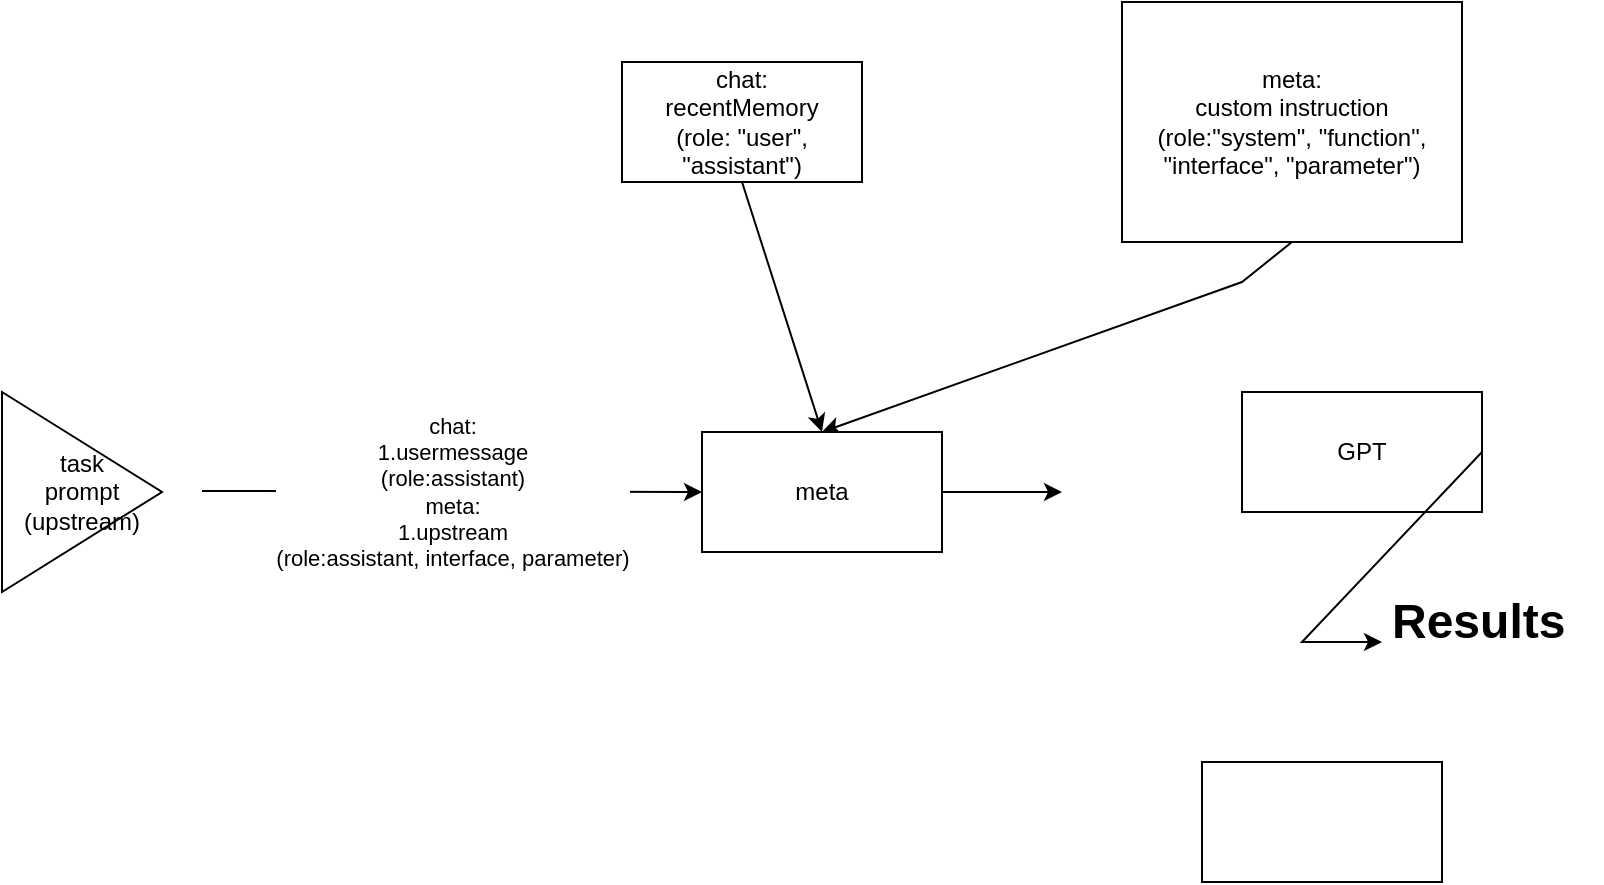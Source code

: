 <mxfile version="21.7.1" type="github" pages="4">
  <diagram name="第 1 页" id="JVmywb1ge9BaSjKXIgKy">
    <mxGraphModel dx="906" dy="631" grid="1" gridSize="10" guides="1" tooltips="1" connect="1" arrows="1" fold="1" page="1" pageScale="1" pageWidth="827" pageHeight="1169" math="0" shadow="0">
      <root>
        <mxCell id="0" />
        <mxCell id="1" parent="0" />
        <mxCell id="Uve08fc0GKx82RVhXPgx-1" value="task&lt;br&gt;prompt&lt;br&gt;(upstream)" style="triangle;whiteSpace=wrap;html=1;" vertex="1" parent="1">
          <mxGeometry x="10" y="245" width="80" height="100" as="geometry" />
        </mxCell>
        <mxCell id="Uve08fc0GKx82RVhXPgx-2" value="chat:&lt;br&gt;1.usermessage&lt;br&gt;(role:assistant)&lt;br&gt;meta:&lt;br&gt;1.upstream&lt;br&gt;(role:assistant, interface, parameter)" style="endArrow=classic;html=1;rounded=0;entryX=0;entryY=0.5;entryDx=0;entryDy=0;" edge="1" parent="1" target="Uve08fc0GKx82RVhXPgx-5">
          <mxGeometry width="50" height="50" relative="1" as="geometry">
            <mxPoint x="110" y="294.5" as="sourcePoint" />
            <mxPoint x="160" y="295" as="targetPoint" />
          </mxGeometry>
        </mxCell>
        <mxCell id="Uve08fc0GKx82RVhXPgx-3" value="meta:&lt;br&gt;custom instruction&lt;br&gt;(role:&quot;system&quot;, &quot;function&quot;, &quot;interface&quot;, &quot;parameter&quot;)" style="rounded=0;whiteSpace=wrap;html=1;" vertex="1" parent="1">
          <mxGeometry x="570" y="50" width="170" height="120" as="geometry" />
        </mxCell>
        <mxCell id="Uve08fc0GKx82RVhXPgx-4" value="" style="endArrow=classic;html=1;rounded=0;exitX=0.5;exitY=1;exitDx=0;exitDy=0;entryX=0.5;entryY=0;entryDx=0;entryDy=0;" edge="1" parent="1" source="Uve08fc0GKx82RVhXPgx-3" target="Uve08fc0GKx82RVhXPgx-5">
          <mxGeometry width="50" height="50" relative="1" as="geometry">
            <mxPoint x="230" y="380" as="sourcePoint" />
            <mxPoint x="200" y="320" as="targetPoint" />
            <Array as="points">
              <mxPoint x="630" y="190" />
            </Array>
          </mxGeometry>
        </mxCell>
        <mxCell id="Uve08fc0GKx82RVhXPgx-5" value="meta" style="rounded=0;whiteSpace=wrap;html=1;" vertex="1" parent="1">
          <mxGeometry x="360" y="265" width="120" height="60" as="geometry" />
        </mxCell>
        <mxCell id="Uve08fc0GKx82RVhXPgx-6" value="" style="endArrow=classic;html=1;rounded=0;exitX=1;exitY=0.5;exitDx=0;exitDy=0;" edge="1" parent="1" source="Uve08fc0GKx82RVhXPgx-5">
          <mxGeometry width="50" height="50" relative="1" as="geometry">
            <mxPoint x="330" y="310" as="sourcePoint" />
            <mxPoint x="540" y="295" as="targetPoint" />
          </mxGeometry>
        </mxCell>
        <mxCell id="Uve08fc0GKx82RVhXPgx-7" value="GPT" style="rounded=0;whiteSpace=wrap;html=1;" vertex="1" parent="1">
          <mxGeometry x="630" y="245" width="120" height="60" as="geometry" />
        </mxCell>
        <mxCell id="Uve08fc0GKx82RVhXPgx-8" value="&lt;h1&gt;Results&lt;/h1&gt;" style="text;html=1;strokeColor=none;fillColor=none;spacing=5;spacingTop=-20;whiteSpace=wrap;overflow=hidden;rounded=0;" vertex="1" parent="1">
          <mxGeometry x="700" y="340" width="110" height="60" as="geometry" />
        </mxCell>
        <mxCell id="Uve08fc0GKx82RVhXPgx-10" value="" style="endArrow=classic;html=1;rounded=0;entryX=0;entryY=0.5;entryDx=0;entryDy=0;exitX=1;exitY=0.5;exitDx=0;exitDy=0;" edge="1" parent="1" source="Uve08fc0GKx82RVhXPgx-7" target="Uve08fc0GKx82RVhXPgx-8">
          <mxGeometry width="50" height="50" relative="1" as="geometry">
            <mxPoint x="660" y="300" as="sourcePoint" />
            <mxPoint x="710" y="250" as="targetPoint" />
            <Array as="points">
              <mxPoint x="660" y="370" />
            </Array>
          </mxGeometry>
        </mxCell>
        <mxCell id="Uve08fc0GKx82RVhXPgx-11" value="" style="rounded=0;whiteSpace=wrap;html=1;" vertex="1" parent="1">
          <mxGeometry x="610" y="430" width="120" height="60" as="geometry" />
        </mxCell>
        <mxCell id="Uve08fc0GKx82RVhXPgx-12" value="chat:&lt;br&gt;recentMemory&lt;br&gt;(role: &quot;user&quot;, &quot;assistant&quot;)" style="rounded=0;whiteSpace=wrap;html=1;" vertex="1" parent="1">
          <mxGeometry x="320" y="80" width="120" height="60" as="geometry" />
        </mxCell>
        <mxCell id="Uve08fc0GKx82RVhXPgx-13" value="" style="endArrow=classic;html=1;rounded=0;exitX=0.5;exitY=1;exitDx=0;exitDy=0;entryX=0.5;entryY=0;entryDx=0;entryDy=0;" edge="1" parent="1" source="Uve08fc0GKx82RVhXPgx-12" target="Uve08fc0GKx82RVhXPgx-5">
          <mxGeometry width="50" height="50" relative="1" as="geometry">
            <mxPoint x="130" y="440" as="sourcePoint" />
            <mxPoint x="180" y="390" as="targetPoint" />
            <Array as="points" />
          </mxGeometry>
        </mxCell>
      </root>
    </mxGraphModel>
  </diagram>
  <diagram id="XZ4tnADGJ3uQHesXeasO" name="第 2 页">
    <mxGraphModel dx="906" dy="631" grid="1" gridSize="10" guides="1" tooltips="1" connect="1" arrows="1" fold="1" page="1" pageScale="1" pageWidth="827" pageHeight="1169" math="0" shadow="0">
      <root>
        <mxCell id="0" />
        <mxCell id="1" parent="0" />
        <mxCell id="_yargGocO2qEYnLptO8t-3" value="&lt;div style=&quot;text-align: left;&quot;&gt;&lt;span style=&quot;font-size: 18px; background-color: initial;&quot;&gt;接口metaTool执行流程：&lt;/span&gt;&lt;/div&gt;&lt;div style=&quot;text-align: left;&quot;&gt;&lt;span style=&quot;font-size: 18px; background-color: initial;&quot;&gt;&lt;br&gt;&lt;/span&gt;&lt;/div&gt;&lt;div style=&quot;text-align: left;&quot;&gt;&lt;span style=&quot;font-size: 18px; background-color: initial;&quot;&gt;1、判断是否是接口类&lt;/span&gt;&lt;/div&gt;&lt;font style=&quot;font-size: 18px;&quot;&gt;&lt;div style=&quot;text-align: left;&quot;&gt;&lt;span style=&quot;background-color: initial;&quot;&gt;2、执行接口类型输出结果，结果以system的角色返回&lt;/span&gt;&lt;/div&gt;&lt;div style=&quot;text-align: left;&quot;&gt;&lt;span style=&quot;background-color: initial;&quot;&gt;3、判断是否中断，如果是则直接将该接口返回信息返回当作下游输入&lt;/span&gt;&lt;/div&gt;&lt;div style=&quot;text-align: left;&quot;&gt;&lt;span style=&quot;background-color: initial;&quot;&gt;4、如果不中断，则将上游消息、接口返回、自定义消息作为输入发送给GPT，进行信息结果的返回&lt;/span&gt;&lt;/div&gt;&lt;div style=&quot;text-align: left;&quot;&gt;&lt;span style=&quot;background-color: initial;&quot;&gt;5、执行完毕后，将当前mask设置中的输出角色作为角色构建消息，并传递给下游作为输入&lt;/span&gt;&lt;/div&gt;&lt;div style=&quot;text-align: left;&quot;&gt;&lt;span style=&quot;background-color: initial;&quot;&gt;&lt;br&gt;&lt;/span&gt;&lt;/div&gt;&lt;div style=&quot;text-align: left;&quot;&gt;&lt;span style=&quot;background-color: initial;&quot;&gt;&lt;br&gt;&lt;/span&gt;&lt;/div&gt;&lt;div style=&quot;text-align: left;&quot;&gt;可以设置如下：是否是接口类，用什么接口方法（GET，POST），是否中断（如果中断则不设置模型参数），&lt;/div&gt;&lt;/font&gt;" style="text;html=1;strokeColor=none;fillColor=none;align=center;verticalAlign=middle;whiteSpace=wrap;rounded=0;" vertex="1" parent="1">
          <mxGeometry x="30" y="10" width="600" height="330" as="geometry" />
        </mxCell>
        <mxCell id="_yargGocO2qEYnLptO8t-4" value="&lt;div style=&quot;text-align: left;&quot;&gt;&lt;span style=&quot;font-size: 18px; background-color: initial;&quot;&gt;非接口metaTool执行流程：&lt;/span&gt;&lt;/div&gt;&lt;div style=&quot;text-align: left;&quot;&gt;&lt;span style=&quot;font-size: 18px; background-color: initial;&quot;&gt;&lt;br&gt;&lt;/span&gt;&lt;/div&gt;&lt;div style=&quot;text-align: left;&quot;&gt;&lt;span style=&quot;font-size: 18px; background-color: initial;&quot;&gt;1、直接将上游消息作为输入，&lt;/span&gt;&lt;span style=&quot;background-color: initial; font-size: 18px;&quot;&gt;发送给GPT，进行信息结果的返回&lt;/span&gt;&lt;/div&gt;&lt;font style=&quot;font-size: 18px;&quot;&gt;&lt;div style=&quot;text-align: left;&quot;&gt;&lt;span style=&quot;background-color: initial;&quot;&gt;2、执行完毕后，将当前mask设置中的输出角色作为角色构建消息，并传递给下游作为输入&lt;/span&gt;&lt;/div&gt;&lt;/font&gt;" style="text;html=1;strokeColor=none;fillColor=none;align=center;verticalAlign=middle;whiteSpace=wrap;rounded=0;" vertex="1" parent="1">
          <mxGeometry x="30" y="310" width="600" height="330" as="geometry" />
        </mxCell>
      </root>
    </mxGraphModel>
  </diagram>
  <diagram id="9h4BThRrRRmvPaQSG-4f" name="第 3 页">
    <mxGraphModel dx="906" dy="631" grid="1" gridSize="10" guides="1" tooltips="1" connect="1" arrows="1" fold="1" page="1" pageScale="1" pageWidth="827" pageHeight="1169" math="0" shadow="0">
      <root>
        <mxCell id="0" />
        <mxCell id="1" parent="0" />
        <mxCell id="dvS2g_8QXupvQIideJ23-1" value="&lt;div style=&quot;&quot;&gt;&lt;span style=&quot;font-size: 18px; background-color: initial;&quot;&gt;角色设置：function，interface，parameter&lt;/span&gt;&lt;/div&gt;&lt;div style=&quot;&quot;&gt;&lt;span style=&quot;font-size: 18px;&quot;&gt;&lt;br&gt;&lt;/span&gt;&lt;/div&gt;&lt;span style=&quot;font-size: 18px;&quot;&gt;&lt;div style=&quot;&quot;&gt;&lt;span style=&quot;background-color: initial;&quot;&gt;function：该角色从0613模型开始出现，具体作用当下不明，估计跟我想的差不多，是用于规范化GPT输出或者是执行代码逻辑的。&lt;/span&gt;&lt;/div&gt;&lt;div style=&quot;&quot;&gt;&lt;span style=&quot;background-color: initial;&quot;&gt;&lt;br&gt;&lt;/span&gt;&lt;/div&gt;&lt;div style=&quot;&quot;&gt;interface：该角色是馒头自定的，用于设置接口类的metatool执行操作的，里边设定必须填写调用接口的URL。&lt;/div&gt;&lt;div style=&quot;&quot;&gt;&lt;br&gt;&lt;/div&gt;&lt;div style=&quot;&quot;&gt;parameter：该角色是馒头自定的，用于设置当前接口类用于接收的参数，需要注意的是如果在mask的上下文中设置了多个parameter参数，那么会优先接收写在前边的参数，注意每个参数的设置为标准的JSON格式，执行接口中会直接将输入到POST请求中作为参数。&lt;/div&gt;&lt;/span&gt;" style="text;html=1;strokeColor=none;fillColor=none;align=left;verticalAlign=middle;whiteSpace=wrap;rounded=0;" vertex="1" parent="1">
          <mxGeometry x="30" y="10" width="600" height="330" as="geometry" />
        </mxCell>
        <mxCell id="dvS2g_8QXupvQIideJ23-2" value="&lt;div style=&quot;&quot;&gt;&lt;span style=&quot;font-size: 18px; background-color: initial;&quot;&gt;接口类执行代码逻辑：GET/POST&lt;/span&gt;&lt;/div&gt;&lt;div style=&quot;&quot;&gt;&lt;span style=&quot;font-size: 18px;&quot;&gt;&lt;br&gt;&lt;/span&gt;&lt;/div&gt;&lt;span style=&quot;font-size: 18px;&quot;&gt;&lt;div style=&quot;&quot;&gt;&lt;span style=&quot;background-color: initial;&quot;&gt;GET：get方法逻辑，只会从mask设置的上下文context中提取出interface角色的消息，用于执行该接口的返回。&lt;/span&gt;&lt;/div&gt;&lt;div style=&quot;&quot;&gt;&lt;span style=&quot;background-color: initial;&quot;&gt;&lt;br&gt;&lt;/span&gt;&lt;/div&gt;&lt;div style=&quot;&quot;&gt;POST：post方法逻辑，会从mask设置的上下文context中提取出interface角色的接口地址，同时会提取parameter角色的参数（如果有多个parameter角色消息，只会提取写在最前面的角色的消息，消息的内容必须为标准的JSON格式），执行接口的方法后，用于执行返回。&lt;/div&gt;&lt;div style=&quot;&quot;&gt;&lt;br&gt;&lt;/div&gt;&lt;/span&gt;" style="text;html=1;strokeColor=none;fillColor=none;align=left;verticalAlign=middle;whiteSpace=wrap;rounded=0;" vertex="1" parent="1">
          <mxGeometry x="30" y="360" width="600" height="330" as="geometry" />
        </mxCell>
      </root>
    </mxGraphModel>
  </diagram>
  <diagram id="0s5S881c6xjzo_Yq0I3Y" name="第 4 页">
    <mxGraphModel dx="906" dy="631" grid="1" gridSize="10" guides="1" tooltips="1" connect="1" arrows="1" fold="1" page="1" pageScale="1" pageWidth="827" pageHeight="1169" math="0" shadow="0">
      <root>
        <mxCell id="0" />
        <mxCell id="1" parent="0" />
        <mxCell id="9LVxDoornAGg4JTdJvKr-1" value="&lt;div style=&quot;&quot;&gt;&lt;span style=&quot;font-size: 18px;&quot;&gt;单个metatool调用过程中，可能涉及到的数据信息：&lt;/span&gt;&lt;/div&gt;&lt;div style=&quot;&quot;&gt;&lt;span style=&quot;font-size: 18px;&quot;&gt;maskContext, userMessage, processMessage, customInstruction, fileMessage(当前版本注释掉了，之后会添加)&lt;/span&gt;&lt;/div&gt;&lt;div style=&quot;&quot;&gt;&lt;span style=&quot;font-size: 18px;&quot;&gt;&lt;br&gt;&lt;/span&gt;&lt;/div&gt;&lt;span style=&quot;font-size: 18px;&quot;&gt;&lt;div style=&quot;&quot;&gt;&lt;span style=&quot;background-color: initial;&quot;&gt;maskContext：该角色定义过程的上下文设置，可以包含6中不同的角色信息，接口类定义会涉及到馒头自定义的角色类别信息，注意：在接口类别的metatool中不会添加maskContext的消息进入接下来对GPT的访问。&lt;/span&gt;&lt;/div&gt;&lt;div style=&quot;&quot;&gt;&lt;span style=&quot;background-color: initial;&quot;&gt;&lt;br&gt;&lt;/span&gt;&lt;/div&gt;&lt;div style=&quot;&quot;&gt;userMessage：当前metatool的输入信息，是上游数据的输出（是否需要添加任务链起始的用户输入，暂时没有确定），输出角色可以用户自己设置，根据mask任务中配置。&lt;/div&gt;&lt;div style=&quot;&quot;&gt;&lt;br&gt;&lt;/div&gt;&lt;div style=&quot;&quot;&gt;processMessage：当前metatool节点的接口处理信息，注意：必须是接口类别的metatool才会加载执行接口后的输出信息。&lt;/div&gt;&lt;div style=&quot;&quot;&gt;&lt;br&gt;&lt;/div&gt;&lt;div style=&quot;&quot;&gt;customInstruction：当用户输入customInstruction的时候，激活该消息参与运算，该部分消息只能设置标准的3种角色system，user，assistant&lt;/div&gt;&lt;div style=&quot;&quot;&gt;&lt;br&gt;&lt;/div&gt;&lt;div style=&quot;&quot;&gt;&lt;br&gt;&lt;/div&gt;&lt;div style=&quot;&quot;&gt;&lt;br&gt;&lt;/div&gt;&lt;div style=&quot;&quot;&gt;不同类型输入消息的归类：&lt;/div&gt;&lt;div style=&quot;&quot;&gt;&lt;br&gt;&lt;/div&gt;&lt;div style=&quot;&quot;&gt;接口类可用的消息：userMessage&lt;/div&gt;&lt;div style=&quot;&quot;&gt;&lt;br&gt;&lt;/div&gt;&lt;/span&gt;" style="text;html=1;strokeColor=none;fillColor=none;align=left;verticalAlign=middle;whiteSpace=wrap;rounded=0;" vertex="1" parent="1">
          <mxGeometry x="30" y="10" width="690" height="530" as="geometry" />
        </mxCell>
      </root>
    </mxGraphModel>
  </diagram>
</mxfile>
